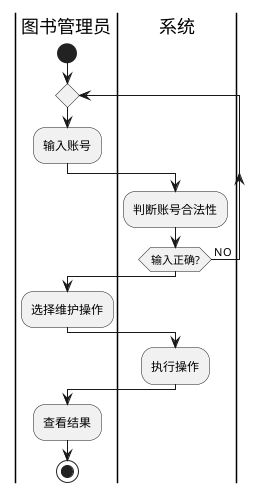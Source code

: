@startuml
|图书管理员|
start
repeat
	:输入账号;
	|系统|
	:判断账号合法性;
repeat while (输入正确?)is( NO)
|图书管理员|
:选择维护操作;
|系统|
:执行操作;

|图书管理员|
:查看结果;

stop
@enduml